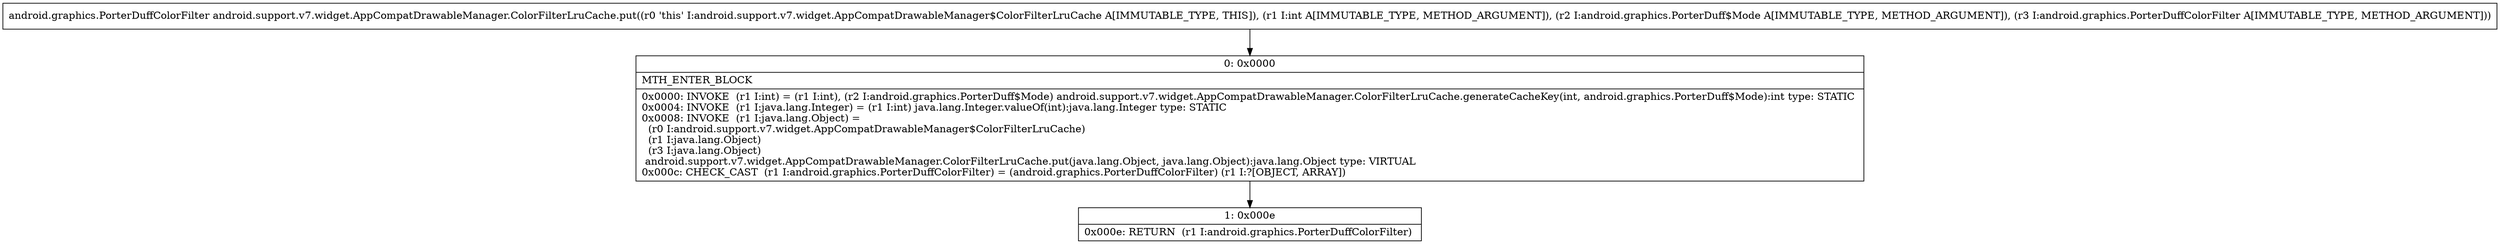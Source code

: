 digraph "CFG forandroid.support.v7.widget.AppCompatDrawableManager.ColorFilterLruCache.put(ILandroid\/graphics\/PorterDuff$Mode;Landroid\/graphics\/PorterDuffColorFilter;)Landroid\/graphics\/PorterDuffColorFilter;" {
Node_0 [shape=record,label="{0\:\ 0x0000|MTH_ENTER_BLOCK\l|0x0000: INVOKE  (r1 I:int) = (r1 I:int), (r2 I:android.graphics.PorterDuff$Mode) android.support.v7.widget.AppCompatDrawableManager.ColorFilterLruCache.generateCacheKey(int, android.graphics.PorterDuff$Mode):int type: STATIC \l0x0004: INVOKE  (r1 I:java.lang.Integer) = (r1 I:int) java.lang.Integer.valueOf(int):java.lang.Integer type: STATIC \l0x0008: INVOKE  (r1 I:java.lang.Object) = \l  (r0 I:android.support.v7.widget.AppCompatDrawableManager$ColorFilterLruCache)\l  (r1 I:java.lang.Object)\l  (r3 I:java.lang.Object)\l android.support.v7.widget.AppCompatDrawableManager.ColorFilterLruCache.put(java.lang.Object, java.lang.Object):java.lang.Object type: VIRTUAL \l0x000c: CHECK_CAST  (r1 I:android.graphics.PorterDuffColorFilter) = (android.graphics.PorterDuffColorFilter) (r1 I:?[OBJECT, ARRAY]) \l}"];
Node_1 [shape=record,label="{1\:\ 0x000e|0x000e: RETURN  (r1 I:android.graphics.PorterDuffColorFilter) \l}"];
MethodNode[shape=record,label="{android.graphics.PorterDuffColorFilter android.support.v7.widget.AppCompatDrawableManager.ColorFilterLruCache.put((r0 'this' I:android.support.v7.widget.AppCompatDrawableManager$ColorFilterLruCache A[IMMUTABLE_TYPE, THIS]), (r1 I:int A[IMMUTABLE_TYPE, METHOD_ARGUMENT]), (r2 I:android.graphics.PorterDuff$Mode A[IMMUTABLE_TYPE, METHOD_ARGUMENT]), (r3 I:android.graphics.PorterDuffColorFilter A[IMMUTABLE_TYPE, METHOD_ARGUMENT])) }"];
MethodNode -> Node_0;
Node_0 -> Node_1;
}

